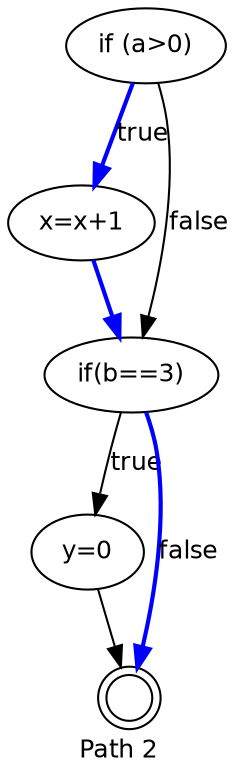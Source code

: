 digraph paths{
   label="Path 2";
   size="7.5,10"; 
   ratio=auto;
   nodesep=0.1;
   node[fontsize=12,fontname=Helvetica];
edge[fontsize=12,fontname=Helvetica];
fontsize=12;
fontname=Helvetica;

1 [label="if (a>0)",]
2 [label="x=x+1"]
3 [label="if(b==3)"]
4 [label="y=0"]
5 [label="",shape=doublecircle,width=0.3,height=0.3]
1 -> 2 [label="true",style=bold,color=blue];
1 -> 3 [label="false"];
2 -> 3 [style=bold,color=blue];
3 -> 4 [label="true"];
3 -> 5 [label="false",style=bold,color=blue];
4 -> 5;
}